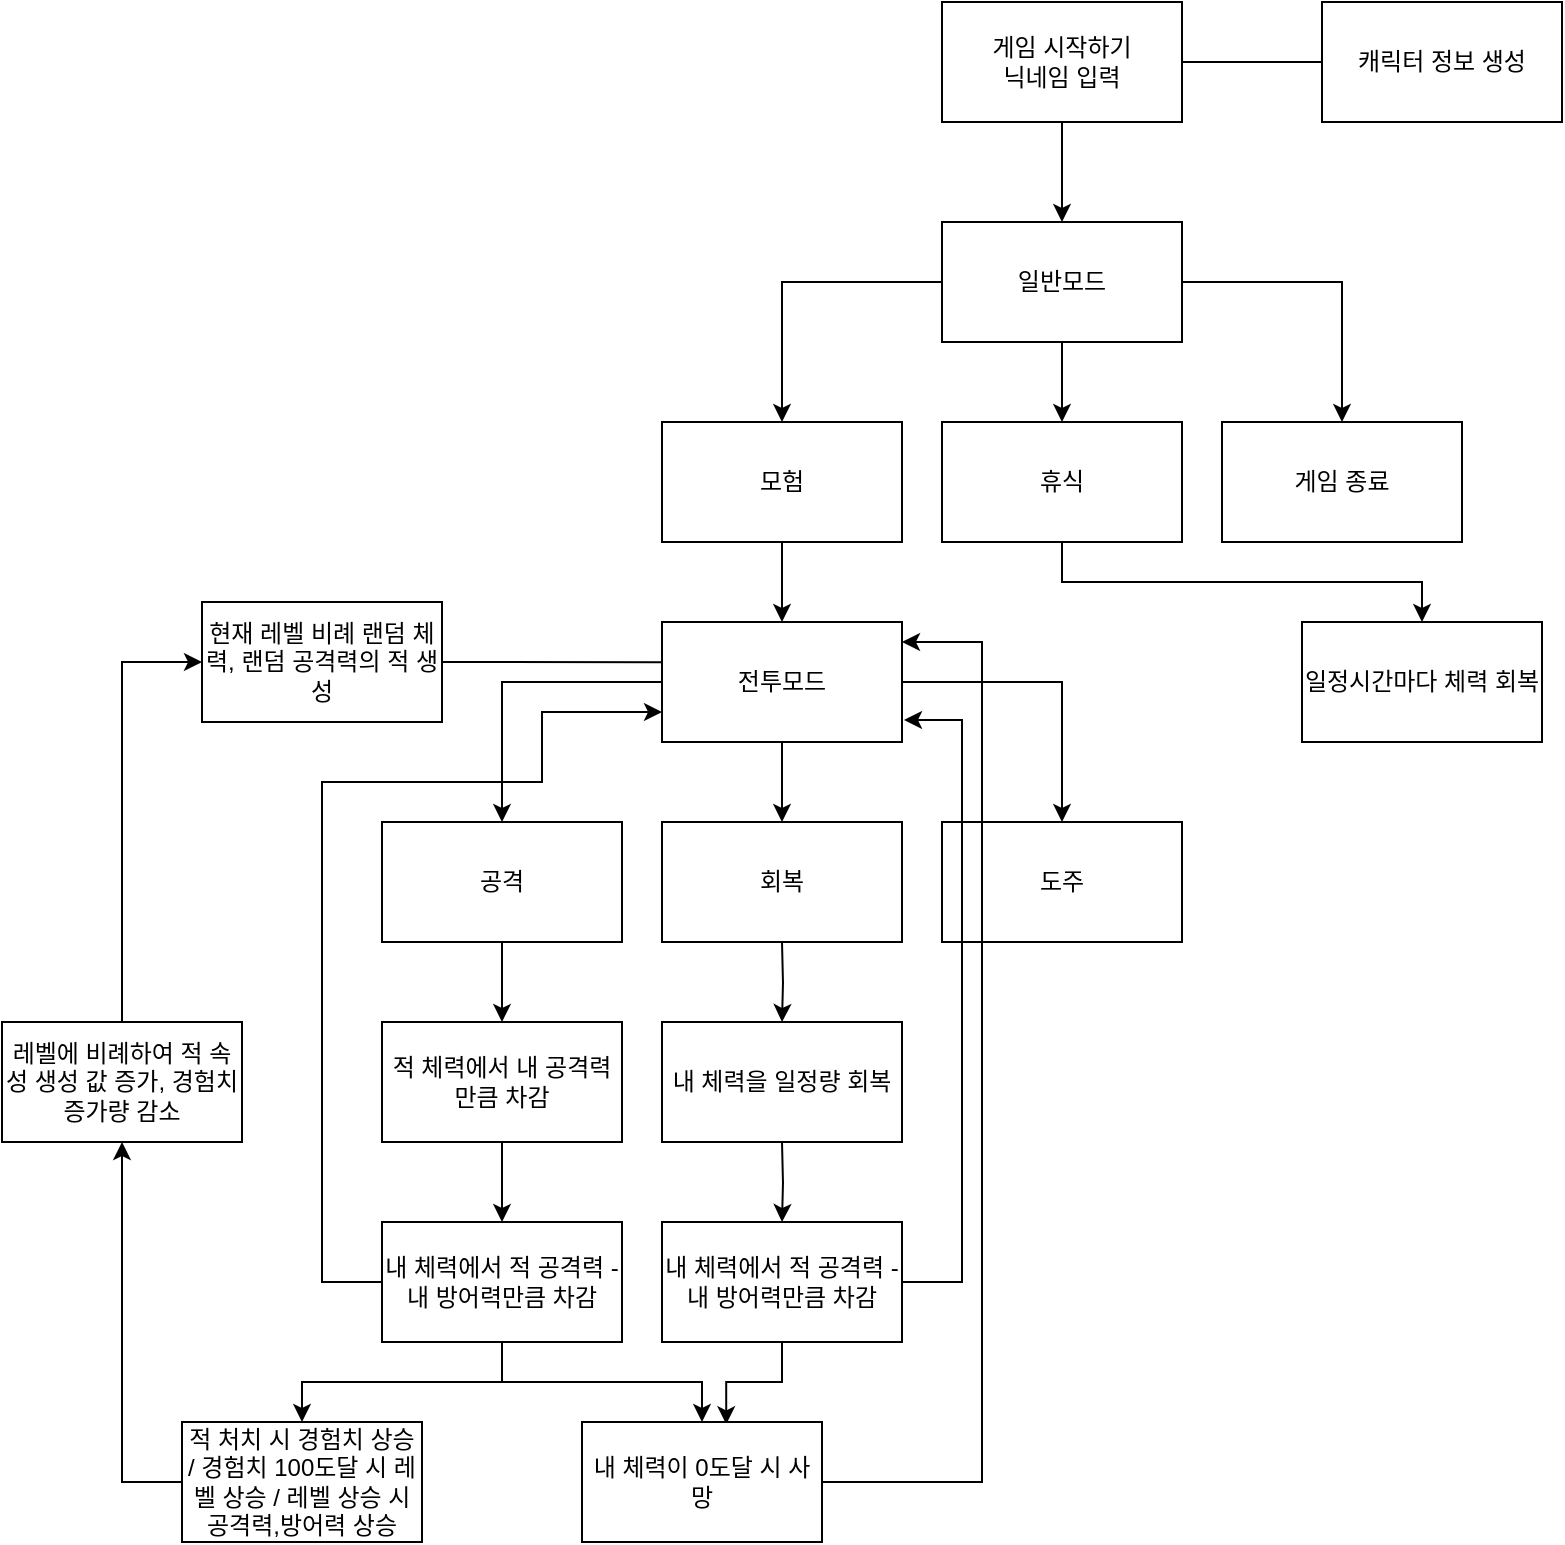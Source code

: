 <mxfile version="16.5.1" type="device"><diagram id="fSV_gj4BcDRxEhiCQXMf" name="페이지-1"><mxGraphModel dx="892" dy="683" grid="1" gridSize="10" guides="1" tooltips="1" connect="1" arrows="1" fold="1" page="1" pageScale="1" pageWidth="827" pageHeight="1169" math="0" shadow="0"><root><mxCell id="0"/><mxCell id="1" parent="0"/><mxCell id="OpLRqI3efLPdIhPUXZy9-31" style="edgeStyle=orthogonalEdgeStyle;rounded=0;orthogonalLoop=1;jettySize=auto;html=1;entryX=0.5;entryY=0;entryDx=0;entryDy=0;" edge="1" parent="1" source="OpLRqI3efLPdIhPUXZy9-1" target="OpLRqI3efLPdIhPUXZy9-3"><mxGeometry relative="1" as="geometry"/></mxCell><mxCell id="OpLRqI3efLPdIhPUXZy9-1" value="게임 시작하기&lt;br&gt;닉네임 입력" style="rounded=0;whiteSpace=wrap;html=1;" vertex="1" parent="1"><mxGeometry x="490" y="90" width="120" height="60" as="geometry"/></mxCell><mxCell id="OpLRqI3efLPdIhPUXZy9-2" value="캐릭터 정보 생성" style="rounded=0;whiteSpace=wrap;html=1;" vertex="1" parent="1"><mxGeometry x="680" y="90" width="120" height="60" as="geometry"/></mxCell><mxCell id="OpLRqI3efLPdIhPUXZy9-7" style="edgeStyle=orthogonalEdgeStyle;rounded=0;orthogonalLoop=1;jettySize=auto;html=1;entryX=0.5;entryY=0;entryDx=0;entryDy=0;" edge="1" parent="1" source="OpLRqI3efLPdIhPUXZy9-3" target="OpLRqI3efLPdIhPUXZy9-4"><mxGeometry relative="1" as="geometry"/></mxCell><mxCell id="OpLRqI3efLPdIhPUXZy9-8" style="edgeStyle=orthogonalEdgeStyle;rounded=0;orthogonalLoop=1;jettySize=auto;html=1;entryX=0.5;entryY=0;entryDx=0;entryDy=0;" edge="1" parent="1" source="OpLRqI3efLPdIhPUXZy9-3" target="OpLRqI3efLPdIhPUXZy9-5"><mxGeometry relative="1" as="geometry"/></mxCell><mxCell id="OpLRqI3efLPdIhPUXZy9-9" style="edgeStyle=orthogonalEdgeStyle;rounded=0;orthogonalLoop=1;jettySize=auto;html=1;" edge="1" parent="1" source="OpLRqI3efLPdIhPUXZy9-3" target="OpLRqI3efLPdIhPUXZy9-6"><mxGeometry relative="1" as="geometry"/></mxCell><mxCell id="OpLRqI3efLPdIhPUXZy9-3" value="일반모드" style="rounded=0;whiteSpace=wrap;html=1;" vertex="1" parent="1"><mxGeometry x="490" y="200" width="120" height="60" as="geometry"/></mxCell><mxCell id="OpLRqI3efLPdIhPUXZy9-34" style="edgeStyle=orthogonalEdgeStyle;rounded=0;orthogonalLoop=1;jettySize=auto;html=1;entryX=0.5;entryY=0;entryDx=0;entryDy=0;" edge="1" parent="1" source="OpLRqI3efLPdIhPUXZy9-4"><mxGeometry relative="1" as="geometry"><mxPoint x="730" y="400" as="targetPoint"/><Array as="points"><mxPoint x="550" y="380"/><mxPoint x="730" y="380"/></Array></mxGeometry></mxCell><mxCell id="OpLRqI3efLPdIhPUXZy9-4" value="휴식" style="rounded=0;whiteSpace=wrap;html=1;" vertex="1" parent="1"><mxGeometry x="490" y="300" width="120" height="60" as="geometry"/></mxCell><mxCell id="OpLRqI3efLPdIhPUXZy9-29" style="edgeStyle=orthogonalEdgeStyle;rounded=0;orthogonalLoop=1;jettySize=auto;html=1;entryX=0.5;entryY=0;entryDx=0;entryDy=0;" edge="1" parent="1" source="OpLRqI3efLPdIhPUXZy9-5" target="OpLRqI3efLPdIhPUXZy9-13"><mxGeometry relative="1" as="geometry"/></mxCell><mxCell id="OpLRqI3efLPdIhPUXZy9-5" value="모험" style="rounded=0;whiteSpace=wrap;html=1;" vertex="1" parent="1"><mxGeometry x="350" y="300" width="120" height="60" as="geometry"/></mxCell><mxCell id="OpLRqI3efLPdIhPUXZy9-6" value="게임 종료" style="rounded=0;whiteSpace=wrap;html=1;" vertex="1" parent="1"><mxGeometry x="630" y="300" width="120" height="60" as="geometry"/></mxCell><mxCell id="OpLRqI3efLPdIhPUXZy9-10" value="현재 레벨 비례 랜덤 체력, 랜덤 공격력의 적 생성" style="rounded=0;whiteSpace=wrap;html=1;" vertex="1" parent="1"><mxGeometry x="120" y="390" width="120" height="60" as="geometry"/></mxCell><mxCell id="OpLRqI3efLPdIhPUXZy9-25" style="edgeStyle=orthogonalEdgeStyle;rounded=0;orthogonalLoop=1;jettySize=auto;html=1;entryX=0.5;entryY=0;entryDx=0;entryDy=0;" edge="1" parent="1" source="OpLRqI3efLPdIhPUXZy9-13" target="OpLRqI3efLPdIhPUXZy9-14"><mxGeometry relative="1" as="geometry"/></mxCell><mxCell id="OpLRqI3efLPdIhPUXZy9-27" style="edgeStyle=orthogonalEdgeStyle;rounded=0;orthogonalLoop=1;jettySize=auto;html=1;" edge="1" parent="1" source="OpLRqI3efLPdIhPUXZy9-13" target="OpLRqI3efLPdIhPUXZy9-16"><mxGeometry relative="1" as="geometry"/></mxCell><mxCell id="OpLRqI3efLPdIhPUXZy9-28" style="edgeStyle=orthogonalEdgeStyle;rounded=0;orthogonalLoop=1;jettySize=auto;html=1;entryX=0.5;entryY=0;entryDx=0;entryDy=0;" edge="1" parent="1" source="OpLRqI3efLPdIhPUXZy9-13" target="OpLRqI3efLPdIhPUXZy9-15"><mxGeometry relative="1" as="geometry"/></mxCell><mxCell id="OpLRqI3efLPdIhPUXZy9-13" value="전투모드" style="rounded=0;whiteSpace=wrap;html=1;" vertex="1" parent="1"><mxGeometry x="350" y="400" width="120" height="60" as="geometry"/></mxCell><mxCell id="OpLRqI3efLPdIhPUXZy9-14" value="회복" style="rounded=0;whiteSpace=wrap;html=1;" vertex="1" parent="1"><mxGeometry x="350" y="500" width="120" height="60" as="geometry"/></mxCell><mxCell id="OpLRqI3efLPdIhPUXZy9-15" value="도주" style="rounded=0;whiteSpace=wrap;html=1;" vertex="1" parent="1"><mxGeometry x="490" y="500" width="120" height="60" as="geometry"/></mxCell><mxCell id="OpLRqI3efLPdIhPUXZy9-21" style="edgeStyle=orthogonalEdgeStyle;rounded=0;orthogonalLoop=1;jettySize=auto;html=1;entryX=0.5;entryY=0;entryDx=0;entryDy=0;" edge="1" parent="1" source="OpLRqI3efLPdIhPUXZy9-16" target="OpLRqI3efLPdIhPUXZy9-19"><mxGeometry relative="1" as="geometry"/></mxCell><mxCell id="OpLRqI3efLPdIhPUXZy9-16" value="공격" style="rounded=0;whiteSpace=wrap;html=1;" vertex="1" parent="1"><mxGeometry x="210" y="500" width="120" height="60" as="geometry"/></mxCell><mxCell id="OpLRqI3efLPdIhPUXZy9-37" style="edgeStyle=orthogonalEdgeStyle;rounded=0;orthogonalLoop=1;jettySize=auto;html=1;entryX=0.5;entryY=0;entryDx=0;entryDy=0;" edge="1" parent="1" source="OpLRqI3efLPdIhPUXZy9-17" target="OpLRqI3efLPdIhPUXZy9-36"><mxGeometry relative="1" as="geometry"/></mxCell><mxCell id="OpLRqI3efLPdIhPUXZy9-39" style="edgeStyle=orthogonalEdgeStyle;rounded=0;orthogonalLoop=1;jettySize=auto;html=1;" edge="1" parent="1" source="OpLRqI3efLPdIhPUXZy9-17" target="OpLRqI3efLPdIhPUXZy9-38"><mxGeometry relative="1" as="geometry"/></mxCell><mxCell id="OpLRqI3efLPdIhPUXZy9-42" style="edgeStyle=orthogonalEdgeStyle;rounded=0;orthogonalLoop=1;jettySize=auto;html=1;entryX=0;entryY=0.75;entryDx=0;entryDy=0;" edge="1" parent="1" source="OpLRqI3efLPdIhPUXZy9-17" target="OpLRqI3efLPdIhPUXZy9-13"><mxGeometry relative="1" as="geometry"><mxPoint x="190.0" y="630" as="targetPoint"/><Array as="points"><mxPoint x="180" y="730"/><mxPoint x="180" y="480"/><mxPoint x="290" y="480"/><mxPoint x="290" y="445"/></Array></mxGeometry></mxCell><mxCell id="OpLRqI3efLPdIhPUXZy9-17" value="내 체력에서 적 공격력 - 내 방어력만큼 차감" style="rounded=0;whiteSpace=wrap;html=1;" vertex="1" parent="1"><mxGeometry x="210" y="700" width="120" height="60" as="geometry"/></mxCell><mxCell id="OpLRqI3efLPdIhPUXZy9-40" style="edgeStyle=orthogonalEdgeStyle;rounded=0;orthogonalLoop=1;jettySize=auto;html=1;entryX=0.601;entryY=0.019;entryDx=0;entryDy=0;entryPerimeter=0;" edge="1" parent="1" source="OpLRqI3efLPdIhPUXZy9-18" target="OpLRqI3efLPdIhPUXZy9-38"><mxGeometry relative="1" as="geometry"/></mxCell><mxCell id="OpLRqI3efLPdIhPUXZy9-43" style="edgeStyle=orthogonalEdgeStyle;rounded=0;orthogonalLoop=1;jettySize=auto;html=1;" edge="1" parent="1" source="OpLRqI3efLPdIhPUXZy9-18"><mxGeometry relative="1" as="geometry"><mxPoint x="471" y="449" as="targetPoint"/><Array as="points"><mxPoint x="500" y="730"/><mxPoint x="500" y="449"/><mxPoint x="471" y="449"/></Array></mxGeometry></mxCell><mxCell id="OpLRqI3efLPdIhPUXZy9-18" value="내 체력에서 적 공격력 - 내 방어력만큼 차감" style="rounded=0;whiteSpace=wrap;html=1;" vertex="1" parent="1"><mxGeometry x="350" y="700" width="120" height="60" as="geometry"/></mxCell><mxCell id="OpLRqI3efLPdIhPUXZy9-22" style="edgeStyle=orthogonalEdgeStyle;rounded=0;orthogonalLoop=1;jettySize=auto;html=1;entryX=0.5;entryY=0;entryDx=0;entryDy=0;" edge="1" parent="1" source="OpLRqI3efLPdIhPUXZy9-19" target="OpLRqI3efLPdIhPUXZy9-17"><mxGeometry relative="1" as="geometry"/></mxCell><mxCell id="OpLRqI3efLPdIhPUXZy9-19" value="적 체력에서 내 공격력만큼 차감" style="rounded=0;whiteSpace=wrap;html=1;" vertex="1" parent="1"><mxGeometry x="210" y="600" width="120" height="60" as="geometry"/></mxCell><mxCell id="OpLRqI3efLPdIhPUXZy9-20" value="내 체력을 일정량 회복" style="rounded=0;whiteSpace=wrap;html=1;" vertex="1" parent="1"><mxGeometry x="350" y="600" width="120" height="60" as="geometry"/></mxCell><mxCell id="OpLRqI3efLPdIhPUXZy9-23" style="edgeStyle=orthogonalEdgeStyle;rounded=0;orthogonalLoop=1;jettySize=auto;html=1;entryX=0.5;entryY=0;entryDx=0;entryDy=0;" edge="1" parent="1"><mxGeometry relative="1" as="geometry"><mxPoint x="410" y="560" as="sourcePoint"/><mxPoint x="410" y="600" as="targetPoint"/></mxGeometry></mxCell><mxCell id="OpLRqI3efLPdIhPUXZy9-24" style="edgeStyle=orthogonalEdgeStyle;rounded=0;orthogonalLoop=1;jettySize=auto;html=1;entryX=0.5;entryY=0;entryDx=0;entryDy=0;" edge="1" parent="1"><mxGeometry relative="1" as="geometry"><mxPoint x="410" y="660" as="sourcePoint"/><mxPoint x="410" y="700" as="targetPoint"/></mxGeometry></mxCell><mxCell id="OpLRqI3efLPdIhPUXZy9-30" value="" style="endArrow=none;html=1;rounded=0;exitX=1;exitY=0.5;exitDx=0;exitDy=0;entryX=0.002;entryY=0.335;entryDx=0;entryDy=0;entryPerimeter=0;" edge="1" parent="1" source="OpLRqI3efLPdIhPUXZy9-10" target="OpLRqI3efLPdIhPUXZy9-13"><mxGeometry width="50" height="50" relative="1" as="geometry"><mxPoint x="470" y="480" as="sourcePoint"/><mxPoint x="520" y="430" as="targetPoint"/></mxGeometry></mxCell><mxCell id="OpLRqI3efLPdIhPUXZy9-32" value="" style="endArrow=none;html=1;rounded=0;entryX=0;entryY=0.5;entryDx=0;entryDy=0;exitX=1;exitY=0.5;exitDx=0;exitDy=0;" edge="1" parent="1" source="OpLRqI3efLPdIhPUXZy9-1" target="OpLRqI3efLPdIhPUXZy9-2"><mxGeometry width="50" height="50" relative="1" as="geometry"><mxPoint x="550" y="440" as="sourcePoint"/><mxPoint x="600" y="390" as="targetPoint"/></mxGeometry></mxCell><mxCell id="OpLRqI3efLPdIhPUXZy9-35" value="일정시간마다 체력 회복" style="rounded=0;whiteSpace=wrap;html=1;" vertex="1" parent="1"><mxGeometry x="670" y="400" width="120" height="60" as="geometry"/></mxCell><mxCell id="OpLRqI3efLPdIhPUXZy9-46" style="edgeStyle=orthogonalEdgeStyle;rounded=0;orthogonalLoop=1;jettySize=auto;html=1;entryX=0.5;entryY=1;entryDx=0;entryDy=0;" edge="1" parent="1" source="OpLRqI3efLPdIhPUXZy9-36" target="OpLRqI3efLPdIhPUXZy9-44"><mxGeometry relative="1" as="geometry"><mxPoint x="80" y="670" as="targetPoint"/><Array as="points"><mxPoint x="80" y="830"/></Array></mxGeometry></mxCell><mxCell id="OpLRqI3efLPdIhPUXZy9-36" value="적 처치 시 경험치 상승 / 경험치 100도달 시 레벨 상승 / 레벨 상승 시 공격력,방어력 상승" style="rounded=0;whiteSpace=wrap;html=1;" vertex="1" parent="1"><mxGeometry x="110" y="800" width="120" height="60" as="geometry"/></mxCell><mxCell id="OpLRqI3efLPdIhPUXZy9-41" style="edgeStyle=orthogonalEdgeStyle;rounded=0;orthogonalLoop=1;jettySize=auto;html=1;" edge="1" parent="1" source="OpLRqI3efLPdIhPUXZy9-38"><mxGeometry relative="1" as="geometry"><mxPoint x="470" y="410" as="targetPoint"/><Array as="points"><mxPoint x="510" y="830"/><mxPoint x="510" y="410"/></Array></mxGeometry></mxCell><mxCell id="OpLRqI3efLPdIhPUXZy9-38" value="내 체력이 0도달 시 사망" style="rounded=0;whiteSpace=wrap;html=1;" vertex="1" parent="1"><mxGeometry x="310" y="800" width="120" height="60" as="geometry"/></mxCell><mxCell id="OpLRqI3efLPdIhPUXZy9-47" style="edgeStyle=orthogonalEdgeStyle;rounded=0;orthogonalLoop=1;jettySize=auto;html=1;entryX=0;entryY=0.5;entryDx=0;entryDy=0;" edge="1" parent="1" source="OpLRqI3efLPdIhPUXZy9-44" target="OpLRqI3efLPdIhPUXZy9-10"><mxGeometry relative="1" as="geometry"/></mxCell><mxCell id="OpLRqI3efLPdIhPUXZy9-44" value="레벨에 비례하여 적 속성 생성 값 증가, 경험치 증가량 감소" style="rounded=0;whiteSpace=wrap;html=1;" vertex="1" parent="1"><mxGeometry x="20" y="600" width="120" height="60" as="geometry"/></mxCell></root></mxGraphModel></diagram></mxfile>